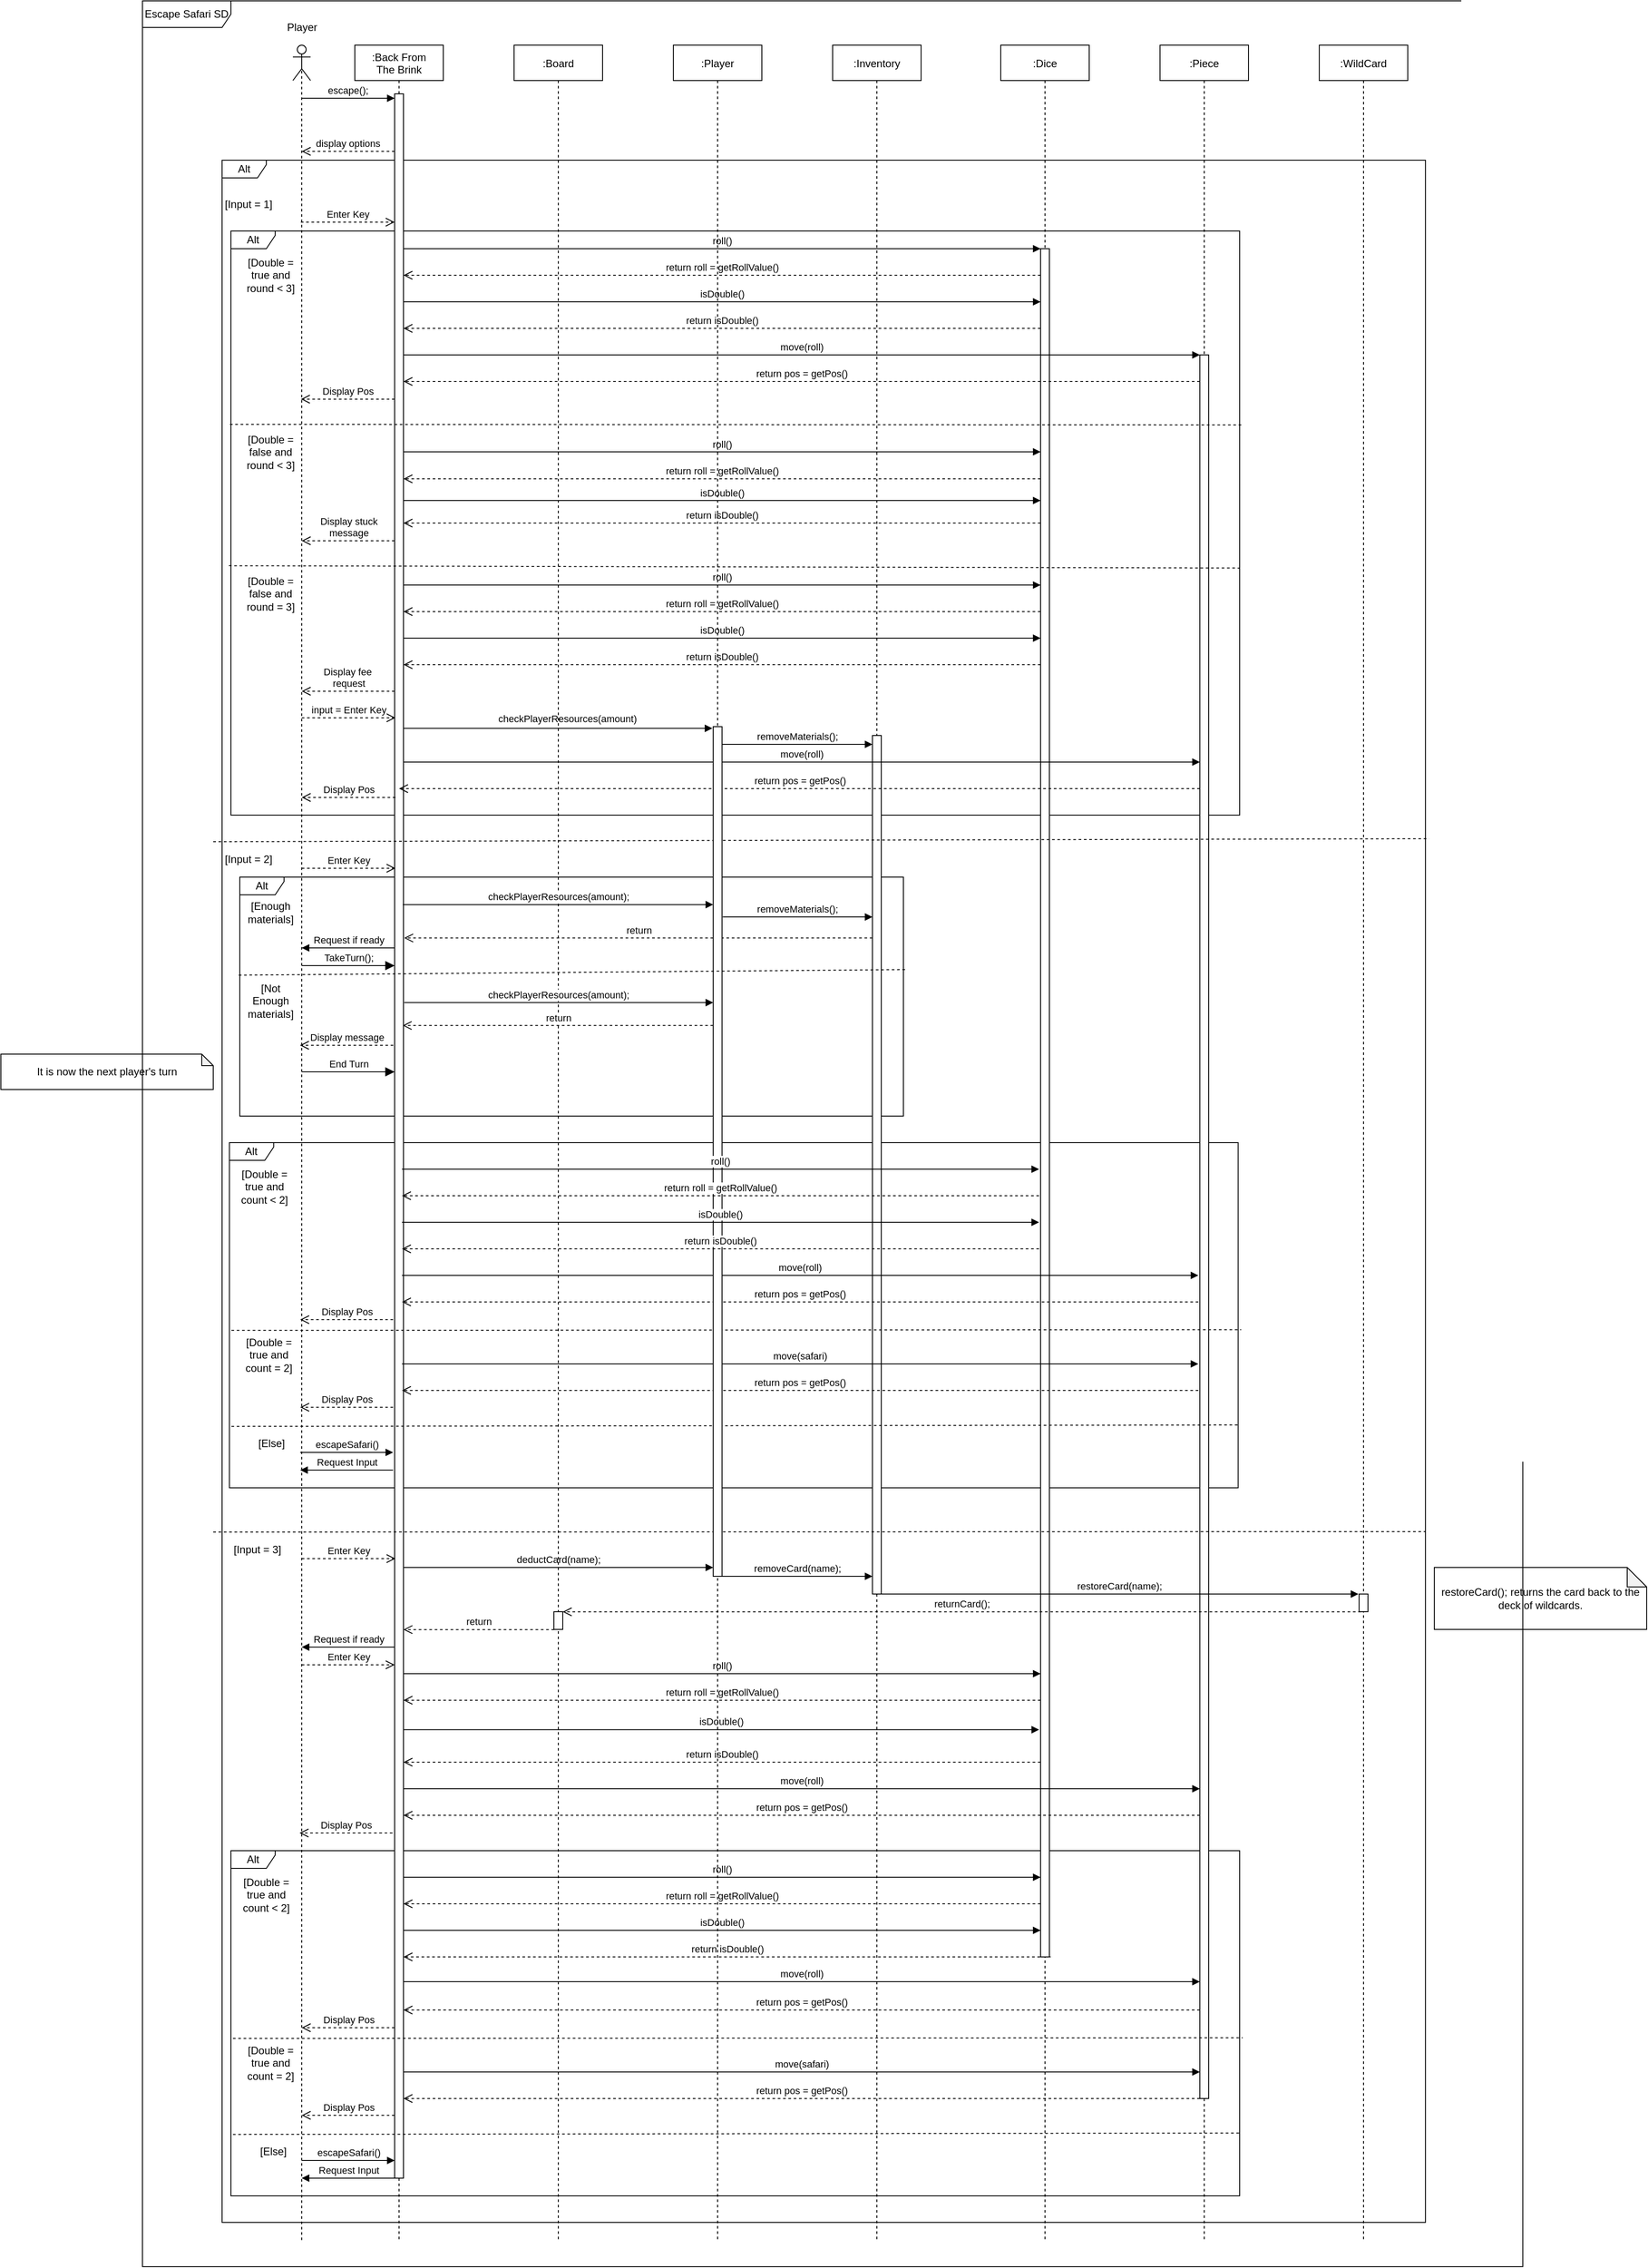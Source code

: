 <mxfile version="13.10.6" type="device"><diagram id="kgpKYQtTHZ0yAKxKKP6v" name="Page-1"><mxGraphModel dx="2272" dy="794" grid="1" gridSize="10" guides="1" tooltips="1" connect="1" arrows="1" fold="1" page="1" pageScale="1" pageWidth="850" pageHeight="1100" math="0" shadow="0"><root><mxCell id="0"/><mxCell id="1" parent="0"/><mxCell id="dVzy4vnvzQ0xXCWjmX6e-60" value="Alt" style="shape=umlFrame;whiteSpace=wrap;html=1;width=50;height=20;fixDash=0;" parent="1" vertex="1"><mxGeometry x="-30" y="210" width="1360" height="2330" as="geometry"/></mxCell><mxCell id="A1hyr5mYrzdaxODFv8rg-1" value="Alt" style="shape=umlFrame;whiteSpace=wrap;html=1;width=50;height=20;fixDash=0;" parent="1" vertex="1"><mxGeometry x="-10" y="1020" width="750" height="270" as="geometry"/></mxCell><mxCell id="dVzy4vnvzQ0xXCWjmX6e-220" value="Alt" style="shape=umlFrame;whiteSpace=wrap;html=1;width=50;height=20;fixDash=0;" parent="1" vertex="1"><mxGeometry x="-20" y="2120" width="1140" height="390" as="geometry"/></mxCell><mxCell id="dVzy4vnvzQ0xXCWjmX6e-172" value="Alt" style="shape=umlFrame;whiteSpace=wrap;html=1;width=50;height=20;fixDash=0;" parent="1" vertex="1"><mxGeometry x="-21.71" y="1320" width="1140" height="390" as="geometry"/></mxCell><mxCell id="dVzy4vnvzQ0xXCWjmX6e-95" value="Alt" style="shape=umlFrame;whiteSpace=wrap;html=1;width=50;height=20;fixDash=0;" parent="1" vertex="1"><mxGeometry x="-20" y="290" width="1140" height="660" as="geometry"/></mxCell><mxCell id="3nuBFxr9cyL0pnOWT2aG-1" value=":Back From&#10;The Brink" style="shape=umlLifeline;perimeter=lifelinePerimeter;container=1;collapsible=0;recursiveResize=0;rounded=0;shadow=0;strokeWidth=1;" parent="1" vertex="1"><mxGeometry x="120" y="80" width="100" height="2480" as="geometry"/></mxCell><mxCell id="3nuBFxr9cyL0pnOWT2aG-2" value="" style="points=[];perimeter=orthogonalPerimeter;rounded=0;shadow=0;strokeWidth=1;" parent="3nuBFxr9cyL0pnOWT2aG-1" vertex="1"><mxGeometry x="45" y="55" width="10" height="2355" as="geometry"/></mxCell><mxCell id="dVzy4vnvzQ0xXCWjmX6e-1" value=":Inventory" style="shape=umlLifeline;perimeter=lifelinePerimeter;container=1;collapsible=0;recursiveResize=0;rounded=0;shadow=0;strokeWidth=1;" parent="1" vertex="1"><mxGeometry x="660" y="80" width="100" height="2480" as="geometry"/></mxCell><mxCell id="dVzy4vnvzQ0xXCWjmX6e-2" value="" style="points=[];perimeter=orthogonalPerimeter;rounded=0;shadow=0;strokeWidth=1;" parent="dVzy4vnvzQ0xXCWjmX6e-1" vertex="1"><mxGeometry x="45" y="780" width="10" height="970" as="geometry"/></mxCell><mxCell id="dVzy4vnvzQ0xXCWjmX6e-3" value=":Dice" style="shape=umlLifeline;perimeter=lifelinePerimeter;container=1;collapsible=0;recursiveResize=0;rounded=0;shadow=0;strokeWidth=1;" parent="1" vertex="1"><mxGeometry x="850" y="80" width="100" height="2480" as="geometry"/></mxCell><mxCell id="dVzy4vnvzQ0xXCWjmX6e-4" value="" style="points=[];perimeter=orthogonalPerimeter;rounded=0;shadow=0;strokeWidth=1;" parent="dVzy4vnvzQ0xXCWjmX6e-3" vertex="1"><mxGeometry x="45" y="230" width="10" height="1930" as="geometry"/></mxCell><mxCell id="dVzy4vnvzQ0xXCWjmX6e-5" value="" style="shape=umlActor;verticalLabelPosition=bottom;verticalAlign=top;html=1;outlineConnect=0;" parent="1" vertex="1"><mxGeometry x="50" y="80" width="20" height="40" as="geometry"/></mxCell><mxCell id="dVzy4vnvzQ0xXCWjmX6e-9" value="escape();" style="verticalAlign=bottom;endArrow=block;shadow=0;strokeWidth=1;" parent="1" target="3nuBFxr9cyL0pnOWT2aG-2" edge="1"><mxGeometry relative="1" as="geometry"><mxPoint x="60" y="140" as="sourcePoint"/><mxPoint x="230" y="140.0" as="targetPoint"/></mxGeometry></mxCell><mxCell id="dVzy4vnvzQ0xXCWjmX6e-11" value="display options" style="verticalAlign=bottom;endArrow=open;dashed=1;endSize=8;shadow=0;strokeWidth=1;" parent="1" source="3nuBFxr9cyL0pnOWT2aG-2" edge="1"><mxGeometry relative="1" as="geometry"><mxPoint x="60" y="200.0" as="targetPoint"/><mxPoint x="227.45" y="200.0" as="sourcePoint"/></mxGeometry></mxCell><mxCell id="dVzy4vnvzQ0xXCWjmX6e-62" value="[Input = 1]" style="text;html=1;strokeColor=none;fillColor=none;align=center;verticalAlign=middle;whiteSpace=wrap;rounded=0;" parent="1" vertex="1"><mxGeometry x="-30" y="250" width="60" height="20" as="geometry"/></mxCell><mxCell id="dVzy4vnvzQ0xXCWjmX6e-64" value="Enter Key" style="html=1;verticalAlign=bottom;endArrow=open;dashed=1;endSize=8;" parent="1" target="3nuBFxr9cyL0pnOWT2aG-2" edge="1"><mxGeometry relative="1" as="geometry"><mxPoint x="59" y="280" as="sourcePoint"/><mxPoint x="170" y="290" as="targetPoint"/><Array as="points"/></mxGeometry></mxCell><mxCell id="dVzy4vnvzQ0xXCWjmX6e-65" value="return roll = getRollValue()" style="html=1;verticalAlign=bottom;endArrow=open;dashed=1;endSize=8;" parent="1" source="dVzy4vnvzQ0xXCWjmX6e-4" target="3nuBFxr9cyL0pnOWT2aG-2" edge="1"><mxGeometry relative="1" as="geometry"><mxPoint x="169.324" y="340" as="targetPoint"/><mxPoint x="590" y="340.08" as="sourcePoint"/><Array as="points"><mxPoint x="261.16" y="340"/></Array></mxGeometry></mxCell><mxCell id="dVzy4vnvzQ0xXCWjmX6e-66" value="isDouble()" style="html=1;verticalAlign=bottom;endArrow=block;" parent="1" source="3nuBFxr9cyL0pnOWT2aG-2" target="dVzy4vnvzQ0xXCWjmX6e-4" edge="1"><mxGeometry width="80" relative="1" as="geometry"><mxPoint x="169.071" y="370" as="sourcePoint"/><mxPoint x="584.86" y="370.48" as="targetPoint"/><Array as="points"><mxPoint x="440.5" y="370"/></Array></mxGeometry></mxCell><mxCell id="dVzy4vnvzQ0xXCWjmX6e-67" value="return isDouble()" style="html=1;verticalAlign=bottom;endArrow=open;dashed=1;endSize=8;" parent="1" source="dVzy4vnvzQ0xXCWjmX6e-4" target="3nuBFxr9cyL0pnOWT2aG-2" edge="1"><mxGeometry relative="1" as="geometry"><mxPoint x="169.071" y="400" as="targetPoint"/><mxPoint x="583.48" y="400.24" as="sourcePoint"/><Array as="points"><mxPoint x="520" y="400"/><mxPoint x="440" y="400"/></Array></mxGeometry></mxCell><mxCell id="dVzy4vnvzQ0xXCWjmX6e-68" value="move(roll)" style="html=1;verticalAlign=bottom;endArrow=block;" parent="1" source="3nuBFxr9cyL0pnOWT2aG-2" target="dVzy4vnvzQ0xXCWjmX6e-94" edge="1"><mxGeometry width="80" relative="1" as="geometry"><mxPoint x="170.004" y="430" as="sourcePoint"/><mxPoint x="729.5" y="430" as="targetPoint"/><Array as="points"><mxPoint x="440.68" y="430"/></Array></mxGeometry></mxCell><mxCell id="dVzy4vnvzQ0xXCWjmX6e-69" value="return pos = getPos()" style="html=1;verticalAlign=bottom;endArrow=open;dashed=1;endSize=8;" parent="1" source="dVzy4vnvzQ0xXCWjmX6e-94" target="3nuBFxr9cyL0pnOWT2aG-2" edge="1"><mxGeometry relative="1" as="geometry"><mxPoint x="170" y="460" as="targetPoint"/><mxPoint x="729.5" y="460" as="sourcePoint"/><Array as="points"><mxPoint x="560" y="460"/></Array></mxGeometry></mxCell><mxCell id="dVzy4vnvzQ0xXCWjmX6e-70" value="Display Pos" style="html=1;verticalAlign=bottom;endArrow=open;dashed=1;endSize=8;" parent="1" source="3nuBFxr9cyL0pnOWT2aG-2" edge="1"><mxGeometry relative="1" as="geometry"><mxPoint x="59.071" y="480" as="targetPoint"/><mxPoint x="169.5" y="480" as="sourcePoint"/><Array as="points"><mxPoint x="150" y="480"/><mxPoint x="130" y="480"/></Array></mxGeometry></mxCell><mxCell id="dVzy4vnvzQ0xXCWjmX6e-91" value="roll()" style="html=1;verticalAlign=bottom;endArrow=block;" parent="1" source="3nuBFxr9cyL0pnOWT2aG-2" target="dVzy4vnvzQ0xXCWjmX6e-4" edge="1"><mxGeometry width="80" relative="1" as="geometry"><mxPoint x="180" y="310" as="sourcePoint"/><mxPoint x="585" y="310.0" as="targetPoint"/><Array as="points"><mxPoint x="440" y="310"/></Array></mxGeometry></mxCell><mxCell id="dVzy4vnvzQ0xXCWjmX6e-93" value=":Piece" style="shape=umlLifeline;perimeter=lifelinePerimeter;container=1;collapsible=0;recursiveResize=0;rounded=0;shadow=0;strokeWidth=1;" parent="1" vertex="1"><mxGeometry x="1030" y="80" width="100" height="2480" as="geometry"/></mxCell><mxCell id="dVzy4vnvzQ0xXCWjmX6e-94" value="" style="points=[];perimeter=orthogonalPerimeter;rounded=0;shadow=0;strokeWidth=1;" parent="dVzy4vnvzQ0xXCWjmX6e-93" vertex="1"><mxGeometry x="45" y="350" width="10" height="1970" as="geometry"/></mxCell><mxCell id="dVzy4vnvzQ0xXCWjmX6e-96" value="" style="html=1;verticalAlign=bottom;endArrow=none;dashed=1;endSize=8;entryX=1.004;entryY=0.332;entryDx=0;entryDy=0;entryPerimeter=0;endFill=0;exitX=-0.001;exitY=0.331;exitDx=0;exitDy=0;exitPerimeter=0;" parent="1" source="dVzy4vnvzQ0xXCWjmX6e-95" target="dVzy4vnvzQ0xXCWjmX6e-95" edge="1"><mxGeometry relative="1" as="geometry"><mxPoint x="-10" y="510" as="sourcePoint"/><mxPoint x="96" y="510" as="targetPoint"/><Array as="points"/></mxGeometry></mxCell><mxCell id="dVzy4vnvzQ0xXCWjmX6e-97" value="[Double = &lt;br&gt;true and &lt;br&gt;round &amp;lt; 3]" style="text;html=1;strokeColor=none;fillColor=none;align=center;verticalAlign=middle;whiteSpace=wrap;rounded=0;" parent="1" vertex="1"><mxGeometry x="-10" y="330" width="70" height="20" as="geometry"/></mxCell><mxCell id="dVzy4vnvzQ0xXCWjmX6e-98" value="[Double = &lt;br&gt;false and &lt;br&gt;round &amp;lt; 3]" style="text;html=1;strokeColor=none;fillColor=none;align=center;verticalAlign=middle;whiteSpace=wrap;rounded=0;" parent="1" vertex="1"><mxGeometry x="-10" y="530" width="70" height="20" as="geometry"/></mxCell><mxCell id="dVzy4vnvzQ0xXCWjmX6e-99" value="roll()" style="html=1;verticalAlign=bottom;endArrow=block;" parent="1" source="3nuBFxr9cyL0pnOWT2aG-2" target="dVzy4vnvzQ0xXCWjmX6e-4" edge="1"><mxGeometry width="80" relative="1" as="geometry"><mxPoint x="180" y="539.5" as="sourcePoint"/><mxPoint x="700" y="539.5" as="targetPoint"/><Array as="points"><mxPoint x="445" y="539.5"/></Array></mxGeometry></mxCell><mxCell id="dVzy4vnvzQ0xXCWjmX6e-100" value="return roll = getRollValue()" style="html=1;verticalAlign=bottom;endArrow=open;dashed=1;endSize=8;" parent="1" source="dVzy4vnvzQ0xXCWjmX6e-4" target="3nuBFxr9cyL0pnOWT2aG-2" edge="1"><mxGeometry relative="1" as="geometry"><mxPoint x="165" y="570" as="targetPoint"/><mxPoint x="685" y="570" as="sourcePoint"/><Array as="points"><mxPoint x="251.16" y="570"/></Array></mxGeometry></mxCell><mxCell id="dVzy4vnvzQ0xXCWjmX6e-101" value="isDouble()" style="html=1;verticalAlign=bottom;endArrow=block;" parent="1" source="3nuBFxr9cyL0pnOWT2aG-2" target="dVzy4vnvzQ0xXCWjmX6e-4" edge="1"><mxGeometry width="80" relative="1" as="geometry"><mxPoint x="180" y="594.5" as="sourcePoint"/><mxPoint x="700" y="594.5" as="targetPoint"/><Array as="points"><mxPoint x="445.5" y="594.5"/></Array></mxGeometry></mxCell><mxCell id="dVzy4vnvzQ0xXCWjmX6e-102" value="return isDouble()" style="html=1;verticalAlign=bottom;endArrow=open;dashed=1;endSize=8;" parent="1" source="dVzy4vnvzQ0xXCWjmX6e-4" target="3nuBFxr9cyL0pnOWT2aG-2" edge="1"><mxGeometry relative="1" as="geometry"><mxPoint x="180" y="620" as="targetPoint"/><mxPoint x="700" y="620" as="sourcePoint"/><Array as="points"><mxPoint x="525" y="620"/><mxPoint x="445" y="620"/></Array></mxGeometry></mxCell><mxCell id="dVzy4vnvzQ0xXCWjmX6e-103" value="Display stuck &lt;br&gt;message" style="html=1;verticalAlign=bottom;endArrow=open;dashed=1;endSize=8;" parent="1" source="3nuBFxr9cyL0pnOWT2aG-2" edge="1"><mxGeometry relative="1" as="geometry"><mxPoint x="60.001" y="640" as="targetPoint"/><mxPoint x="165.93" y="640" as="sourcePoint"/><Array as="points"><mxPoint x="150.93" y="640"/><mxPoint x="130.93" y="640"/></Array></mxGeometry></mxCell><mxCell id="dVzy4vnvzQ0xXCWjmX6e-104" value="" style="html=1;verticalAlign=bottom;endArrow=none;dashed=1;endSize=8;endFill=0;exitX=-0.002;exitY=0.573;exitDx=0;exitDy=0;exitPerimeter=0;entryX=1;entryY=0.577;entryDx=0;entryDy=0;entryPerimeter=0;" parent="1" source="dVzy4vnvzQ0xXCWjmX6e-95" target="dVzy4vnvzQ0xXCWjmX6e-95" edge="1"><mxGeometry relative="1" as="geometry"><mxPoint x="-10" y="670.05" as="sourcePoint"/><mxPoint x="760" y="670" as="targetPoint"/><Array as="points"/></mxGeometry></mxCell><mxCell id="dVzy4vnvzQ0xXCWjmX6e-105" value="[Double = &lt;br&gt;false and &lt;br&gt;round = 3]" style="text;html=1;strokeColor=none;fillColor=none;align=center;verticalAlign=middle;whiteSpace=wrap;rounded=0;" parent="1" vertex="1"><mxGeometry x="-10" y="690" width="70" height="20" as="geometry"/></mxCell><mxCell id="dVzy4vnvzQ0xXCWjmX6e-106" value="roll()" style="html=1;verticalAlign=bottom;endArrow=block;" parent="1" source="3nuBFxr9cyL0pnOWT2aG-2" target="dVzy4vnvzQ0xXCWjmX6e-4" edge="1"><mxGeometry width="80" relative="1" as="geometry"><mxPoint x="180" y="690" as="sourcePoint"/><mxPoint x="700" y="690" as="targetPoint"/><Array as="points"><mxPoint x="450" y="690"/></Array></mxGeometry></mxCell><mxCell id="dVzy4vnvzQ0xXCWjmX6e-107" value="return roll = getRollValue()" style="html=1;verticalAlign=bottom;endArrow=open;dashed=1;endSize=8;" parent="1" source="dVzy4vnvzQ0xXCWjmX6e-4" target="3nuBFxr9cyL0pnOWT2aG-2" edge="1"><mxGeometry relative="1" as="geometry"><mxPoint x="165" y="720" as="targetPoint"/><mxPoint x="685" y="720" as="sourcePoint"/><Array as="points"><mxPoint x="241.16" y="720"/></Array></mxGeometry></mxCell><mxCell id="dVzy4vnvzQ0xXCWjmX6e-108" value="isDouble()" style="html=1;verticalAlign=bottom;endArrow=block;" parent="1" source="3nuBFxr9cyL0pnOWT2aG-2" target="dVzy4vnvzQ0xXCWjmX6e-4" edge="1"><mxGeometry width="80" relative="1" as="geometry"><mxPoint x="180" y="750" as="sourcePoint"/><mxPoint x="700" y="750" as="targetPoint"/><Array as="points"><mxPoint x="450.5" y="750"/></Array></mxGeometry></mxCell><mxCell id="dVzy4vnvzQ0xXCWjmX6e-109" value="return isDouble()" style="html=1;verticalAlign=bottom;endArrow=open;dashed=1;endSize=8;" parent="1" source="dVzy4vnvzQ0xXCWjmX6e-4" target="3nuBFxr9cyL0pnOWT2aG-2" edge="1"><mxGeometry relative="1" as="geometry"><mxPoint x="165" y="780" as="targetPoint"/><mxPoint x="685" y="780" as="sourcePoint"/><Array as="points"><mxPoint x="515" y="780"/><mxPoint x="435" y="780"/></Array></mxGeometry></mxCell><mxCell id="dVzy4vnvzQ0xXCWjmX6e-110" value="Display fee&amp;nbsp;&lt;br&gt;request" style="html=1;verticalAlign=bottom;endArrow=open;dashed=1;endSize=8;" parent="1" edge="1"><mxGeometry relative="1" as="geometry"><mxPoint x="60.001" y="810" as="targetPoint"/><mxPoint x="165" y="810" as="sourcePoint"/><Array as="points"><mxPoint x="150.93" y="810"/><mxPoint x="130.93" y="810"/></Array></mxGeometry></mxCell><mxCell id="dVzy4vnvzQ0xXCWjmX6e-111" value="input = Enter Key" style="html=1;verticalAlign=bottom;endArrow=open;dashed=1;endSize=8;" parent="1" edge="1"><mxGeometry relative="1" as="geometry"><mxPoint x="60" y="840" as="sourcePoint"/><mxPoint x="166" y="840" as="targetPoint"/><Array as="points"/></mxGeometry></mxCell><mxCell id="dVzy4vnvzQ0xXCWjmX6e-120" value="checkPlayerResources(amount)" style="html=1;verticalAlign=bottom;endArrow=block;entryX=-0.094;entryY=0.002;entryDx=0;entryDy=0;entryPerimeter=0;" parent="1" source="3nuBFxr9cyL0pnOWT2aG-2" target="pmX1_d_WCEZLPz-V1ehY-4" edge="1"><mxGeometry x="0.06" y="2" width="80" relative="1" as="geometry"><mxPoint x="360" y="900.005" as="sourcePoint"/><mxPoint x="524" y="890" as="targetPoint"/><Array as="points"/><mxPoint as="offset"/></mxGeometry></mxCell><mxCell id="dVzy4vnvzQ0xXCWjmX6e-126" value="move(roll)" style="html=1;verticalAlign=bottom;endArrow=block;" parent="1" source="3nuBFxr9cyL0pnOWT2aG-2" target="dVzy4vnvzQ0xXCWjmX6e-94" edge="1"><mxGeometry width="80" relative="1" as="geometry"><mxPoint x="170" y="890" as="sourcePoint"/><mxPoint x="870" y="880" as="targetPoint"/><Array as="points"><mxPoint x="446" y="890"/></Array></mxGeometry></mxCell><mxCell id="dVzy4vnvzQ0xXCWjmX6e-127" value="return pos = getPos()" style="html=1;verticalAlign=bottom;endArrow=open;dashed=1;endSize=8;" parent="1" source="dVzy4vnvzQ0xXCWjmX6e-94" edge="1"><mxGeometry relative="1" as="geometry"><mxPoint x="170" y="920" as="targetPoint"/><mxPoint x="860" y="920" as="sourcePoint"/><Array as="points"><mxPoint x="555" y="920"/></Array></mxGeometry></mxCell><mxCell id="dVzy4vnvzQ0xXCWjmX6e-128" value="Display Pos" style="html=1;verticalAlign=bottom;endArrow=open;dashed=1;endSize=8;" parent="1" edge="1"><mxGeometry relative="1" as="geometry"><mxPoint x="60.001" y="930" as="targetPoint"/><mxPoint x="165.93" y="930" as="sourcePoint"/><Array as="points"><mxPoint x="150.93" y="930"/><mxPoint x="130.93" y="930"/></Array></mxGeometry></mxCell><mxCell id="dVzy4vnvzQ0xXCWjmX6e-129" value="[Input = 2]" style="text;html=1;strokeColor=none;fillColor=none;align=center;verticalAlign=middle;whiteSpace=wrap;rounded=0;" parent="1" vertex="1"><mxGeometry x="-30" y="990" width="60" height="20" as="geometry"/></mxCell><mxCell id="dVzy4vnvzQ0xXCWjmX6e-130" value="Enter Key" style="html=1;verticalAlign=bottom;endArrow=open;dashed=1;endSize=8;" parent="1" edge="1"><mxGeometry relative="1" as="geometry"><mxPoint x="60" y="1010" as="sourcePoint"/><mxPoint x="166" y="1010" as="targetPoint"/><Array as="points"/></mxGeometry></mxCell><mxCell id="dVzy4vnvzQ0xXCWjmX6e-132" value="" style="html=1;verticalAlign=bottom;endArrow=none;dashed=1;endSize=8;endFill=0;exitX=-0.002;exitY=0.573;exitDx=0;exitDy=0;exitPerimeter=0;entryX=1.003;entryY=0.329;entryDx=0;entryDy=0;entryPerimeter=0;" parent="1" target="dVzy4vnvzQ0xXCWjmX6e-60" edge="1"><mxGeometry relative="1" as="geometry"><mxPoint x="-40.0" y="980.0" as="sourcePoint"/><mxPoint x="959" y="982" as="targetPoint"/><Array as="points"/></mxGeometry></mxCell><mxCell id="dVzy4vnvzQ0xXCWjmX6e-174" value="Request if ready" style="html=1;verticalAlign=bottom;endArrow=block;" parent="1" source="3nuBFxr9cyL0pnOWT2aG-2" edge="1"><mxGeometry width="80" relative="1" as="geometry"><mxPoint x="170.18" y="1090" as="sourcePoint"/><mxPoint x="60" y="1100" as="targetPoint"/><Array as="points"/></mxGeometry></mxCell><mxCell id="dVzy4vnvzQ0xXCWjmX6e-175" value="TakeTurn();" style="html=1;verticalAlign=bottom;endArrow=block;endSize=8;endFill=1;" parent="1" target="3nuBFxr9cyL0pnOWT2aG-2" edge="1"><mxGeometry relative="1" as="geometry"><mxPoint x="60" y="1120" as="sourcePoint"/><mxPoint x="170.93" y="1130" as="targetPoint"/><Array as="points"/></mxGeometry></mxCell><mxCell id="dVzy4vnvzQ0xXCWjmX6e-182" value="[Double = true and count &amp;lt; 2]" style="text;html=1;strokeColor=none;fillColor=none;align=center;verticalAlign=middle;whiteSpace=wrap;rounded=0;" parent="1" vertex="1"><mxGeometry x="-11.71" y="1360" width="60" height="20" as="geometry"/></mxCell><mxCell id="dVzy4vnvzQ0xXCWjmX6e-183" value="" style="endArrow=none;dashed=1;html=1;entryX=1.003;entryY=0.542;entryDx=0;entryDy=0;entryPerimeter=0;exitX=0.002;exitY=0.544;exitDx=0;exitDy=0;exitPerimeter=0;" parent="1" source="dVzy4vnvzQ0xXCWjmX6e-172" target="dVzy4vnvzQ0xXCWjmX6e-172" edge="1"><mxGeometry width="50" height="50" relative="1" as="geometry"><mxPoint x="6.86" y="1515" as="sourcePoint"/><mxPoint x="365.86" y="1419.41" as="targetPoint"/></mxGeometry></mxCell><mxCell id="dVzy4vnvzQ0xXCWjmX6e-188" value="move(roll)" style="html=1;verticalAlign=bottom;endArrow=block;" parent="1" edge="1"><mxGeometry width="80" relative="1" as="geometry"><mxPoint x="173.29" y="1470" as="sourcePoint"/><mxPoint x="1073.29" y="1470" as="targetPoint"/><Array as="points"><mxPoint x="466.86" y="1470"/></Array></mxGeometry></mxCell><mxCell id="dVzy4vnvzQ0xXCWjmX6e-189" value="return pos = getPos()" style="html=1;verticalAlign=bottom;endArrow=open;dashed=1;endSize=8;" parent="1" edge="1"><mxGeometry relative="1" as="geometry"><mxPoint x="173.29" y="1500" as="targetPoint"/><mxPoint x="1073.29" y="1500" as="sourcePoint"/><Array as="points"><mxPoint x="495.86" y="1500"/></Array></mxGeometry></mxCell><mxCell id="dVzy4vnvzQ0xXCWjmX6e-190" value="Display Pos" style="html=1;verticalAlign=bottom;endArrow=open;dashed=1;endSize=8;" parent="1" edge="1"><mxGeometry relative="1" as="geometry"><mxPoint x="58.291" y="1520" as="targetPoint"/><mxPoint x="163.29" y="1520" as="sourcePoint"/><Array as="points"><mxPoint x="149.9" y="1520"/><mxPoint x="129.9" y="1520"/></Array></mxGeometry></mxCell><mxCell id="dVzy4vnvzQ0xXCWjmX6e-191" value="[Double = true and count = 2]" style="text;html=1;strokeColor=none;fillColor=none;align=center;verticalAlign=middle;whiteSpace=wrap;rounded=0;" parent="1" vertex="1"><mxGeometry x="-6.71" y="1550" width="60" height="20" as="geometry"/></mxCell><mxCell id="dVzy4vnvzQ0xXCWjmX6e-192" value="move(safari)" style="html=1;verticalAlign=bottom;endArrow=block;" parent="1" edge="1"><mxGeometry width="80" relative="1" as="geometry"><mxPoint x="173.29" y="1570" as="sourcePoint"/><mxPoint x="1073.29" y="1570" as="targetPoint"/><Array as="points"><mxPoint x="460.5" y="1570"/></Array></mxGeometry></mxCell><mxCell id="dVzy4vnvzQ0xXCWjmX6e-193" value="return pos = getPos()" style="html=1;verticalAlign=bottom;endArrow=open;dashed=1;endSize=8;" parent="1" edge="1"><mxGeometry relative="1" as="geometry"><mxPoint x="173.29" y="1600" as="targetPoint"/><mxPoint x="1073.29" y="1600" as="sourcePoint"/><Array as="points"><mxPoint x="505.86" y="1600"/></Array></mxGeometry></mxCell><mxCell id="dVzy4vnvzQ0xXCWjmX6e-194" value="Display Pos" style="html=1;verticalAlign=bottom;endArrow=open;dashed=1;endSize=8;" parent="1" edge="1"><mxGeometry relative="1" as="geometry"><mxPoint x="58.291" y="1619" as="targetPoint"/><mxPoint x="163.29" y="1619" as="sourcePoint"/><Array as="points"><mxPoint x="150.4" y="1619"/><mxPoint x="130.4" y="1619"/></Array></mxGeometry></mxCell><mxCell id="dVzy4vnvzQ0xXCWjmX6e-195" value="" style="endArrow=none;dashed=1;html=1;exitX=0.002;exitY=0.822;exitDx=0;exitDy=0;exitPerimeter=0;entryX=1;entryY=0.818;entryDx=0;entryDy=0;entryPerimeter=0;" parent="1" source="dVzy4vnvzQ0xXCWjmX6e-172" target="dVzy4vnvzQ0xXCWjmX6e-172" edge="1"><mxGeometry width="50" height="50" relative="1" as="geometry"><mxPoint x="16.67" y="1550.44" as="sourcePoint"/><mxPoint x="758.29" y="1639" as="targetPoint"/><Array as="points"><mxPoint x="410.86" y="1640"/></Array></mxGeometry></mxCell><mxCell id="dVzy4vnvzQ0xXCWjmX6e-196" value="[Else]" style="text;html=1;strokeColor=none;fillColor=none;align=center;verticalAlign=middle;whiteSpace=wrap;rounded=0;" parent="1" vertex="1"><mxGeometry x="-4.14" y="1650" width="60" height="20" as="geometry"/></mxCell><mxCell id="dVzy4vnvzQ0xXCWjmX6e-197" value="Request Input" style="html=1;verticalAlign=bottom;endArrow=block;" parent="1" edge="1"><mxGeometry width="80" relative="1" as="geometry"><mxPoint x="163.29" y="1690" as="sourcePoint"/><mxPoint x="58.291" y="1690" as="targetPoint"/><Array as="points"><mxPoint x="139.9" y="1690"/></Array></mxGeometry></mxCell><mxCell id="dVzy4vnvzQ0xXCWjmX6e-199" value="escapeSafari()" style="html=1;verticalAlign=bottom;endArrow=block;" parent="1" edge="1"><mxGeometry width="80" relative="1" as="geometry"><mxPoint x="58.29" y="1670" as="sourcePoint"/><mxPoint x="163.29" y="1670" as="targetPoint"/><Array as="points"><mxPoint x="138.79" y="1670"/></Array></mxGeometry></mxCell><mxCell id="dVzy4vnvzQ0xXCWjmX6e-201" value="return" style="html=1;verticalAlign=bottom;endArrow=open;dashed=1;endSize=8;entryX=1.083;entryY=0.405;entryDx=0;entryDy=0;entryPerimeter=0;" parent="1" source="dVzy4vnvzQ0xXCWjmX6e-2" target="3nuBFxr9cyL0pnOWT2aG-2" edge="1"><mxGeometry relative="1" as="geometry"><mxPoint x="170.001" y="1050" as="targetPoint"/><mxPoint x="275.93" y="1050" as="sourcePoint"/><Array as="points"/></mxGeometry></mxCell><mxCell id="dVzy4vnvzQ0xXCWjmX6e-202" value="[Input = 3]" style="text;html=1;strokeColor=none;fillColor=none;align=center;verticalAlign=middle;whiteSpace=wrap;rounded=0;" parent="1" vertex="1"><mxGeometry x="-20" y="1770" width="60" height="20" as="geometry"/></mxCell><mxCell id="dVzy4vnvzQ0xXCWjmX6e-203" value="" style="html=1;verticalAlign=bottom;endArrow=none;dashed=1;endSize=8;endFill=0;exitX=-0.002;exitY=0.573;exitDx=0;exitDy=0;exitPerimeter=0;entryX=1;entryY=0.665;entryDx=0;entryDy=0;entryPerimeter=0;" parent="1" target="dVzy4vnvzQ0xXCWjmX6e-60" edge="1"><mxGeometry relative="1" as="geometry"><mxPoint x="-40" y="1760.0" as="sourcePoint"/><mxPoint x="959" y="1762" as="targetPoint"/><Array as="points"/></mxGeometry></mxCell><mxCell id="dVzy4vnvzQ0xXCWjmX6e-204" value=":WildCard" style="shape=umlLifeline;perimeter=lifelinePerimeter;container=1;collapsible=0;recursiveResize=0;rounded=0;shadow=0;strokeWidth=1;" parent="1" vertex="1"><mxGeometry x="1210" y="80" width="100" height="2480" as="geometry"/></mxCell><mxCell id="dVzy4vnvzQ0xXCWjmX6e-205" value="" style="points=[];perimeter=orthogonalPerimeter;rounded=0;shadow=0;strokeWidth=1;" parent="dVzy4vnvzQ0xXCWjmX6e-204" vertex="1"><mxGeometry x="45" y="1750" width="10" height="20" as="geometry"/></mxCell><mxCell id="dVzy4vnvzQ0xXCWjmX6e-206" value="Enter Key" style="html=1;verticalAlign=bottom;endArrow=open;dashed=1;endSize=8;" parent="1" edge="1"><mxGeometry relative="1" as="geometry"><mxPoint x="60" y="1790" as="sourcePoint"/><mxPoint x="166" y="1790" as="targetPoint"/><Array as="points"/></mxGeometry></mxCell><mxCell id="dVzy4vnvzQ0xXCWjmX6e-207" value="deductCard(name);" style="html=1;verticalAlign=bottom;endArrow=block;" parent="1" target="pmX1_d_WCEZLPz-V1ehY-4" edge="1"><mxGeometry width="80" relative="1" as="geometry"><mxPoint x="175" y="1800" as="sourcePoint"/><mxPoint x="525" y="1800" as="targetPoint"/><Array as="points"/></mxGeometry></mxCell><mxCell id="dVzy4vnvzQ0xXCWjmX6e-208" value="restoreCard(name);" style="html=1;verticalAlign=bottom;endArrow=block;entryX=-0.083;entryY=0.002;entryDx=0;entryDy=0;entryPerimeter=0;" parent="1" source="dVzy4vnvzQ0xXCWjmX6e-2" target="dVzy4vnvzQ0xXCWjmX6e-205" edge="1"><mxGeometry width="80" relative="1" as="geometry"><mxPoint x="525" y="1810" as="sourcePoint"/><mxPoint x="875" y="1810" as="targetPoint"/><Array as="points"/></mxGeometry></mxCell><mxCell id="dVzy4vnvzQ0xXCWjmX6e-211" value="Request if ready" style="html=1;verticalAlign=bottom;endArrow=block;" parent="1" edge="1"><mxGeometry width="80" relative="1" as="geometry"><mxPoint x="165.0" y="1890" as="sourcePoint"/><mxPoint x="60.0" y="1890" as="targetPoint"/><Array as="points"><mxPoint x="141" y="1890"/></Array></mxGeometry></mxCell><mxCell id="dVzy4vnvzQ0xXCWjmX6e-212" value="Enter Key" style="html=1;verticalAlign=bottom;endArrow=open;dashed=1;endSize=8;" parent="1" edge="1"><mxGeometry relative="1" as="geometry"><mxPoint x="60.0" y="1910" as="sourcePoint"/><mxPoint x="165.0" y="1910" as="targetPoint"/><Array as="points"/></mxGeometry></mxCell><mxCell id="dVzy4vnvzQ0xXCWjmX6e-213" value="roll()" style="html=1;verticalAlign=bottom;endArrow=block;" parent="1" source="3nuBFxr9cyL0pnOWT2aG-2" target="dVzy4vnvzQ0xXCWjmX6e-4" edge="1"><mxGeometry width="80" relative="1" as="geometry"><mxPoint x="180.0" y="1920" as="sourcePoint"/><mxPoint x="700.0" y="1920" as="targetPoint"/><Array as="points"><mxPoint x="456" y="1920"/></Array></mxGeometry></mxCell><mxCell id="dVzy4vnvzQ0xXCWjmX6e-214" value="return roll = getRollValue()" style="html=1;verticalAlign=bottom;endArrow=open;dashed=1;endSize=8;" parent="1" source="dVzy4vnvzQ0xXCWjmX6e-4" target="3nuBFxr9cyL0pnOWT2aG-2" edge="1"><mxGeometry relative="1" as="geometry"><mxPoint x="170.0" y="1950" as="targetPoint"/><mxPoint x="690.0" y="1950" as="sourcePoint"/><Array as="points"><mxPoint x="274.41" y="1950"/></Array></mxGeometry></mxCell><mxCell id="dVzy4vnvzQ0xXCWjmX6e-215" value="isDouble()" style="html=1;verticalAlign=bottom;endArrow=block;entryX=-0.167;entryY=0.867;entryDx=0;entryDy=0;entryPerimeter=0;" parent="1" source="3nuBFxr9cyL0pnOWT2aG-2" target="dVzy4vnvzQ0xXCWjmX6e-4" edge="1"><mxGeometry width="80" relative="1" as="geometry"><mxPoint x="180.0" y="2000" as="sourcePoint"/><mxPoint x="700.0" y="2000" as="targetPoint"/><Array as="points"/></mxGeometry></mxCell><mxCell id="dVzy4vnvzQ0xXCWjmX6e-216" value="return isDouble()" style="html=1;verticalAlign=bottom;endArrow=open;dashed=1;endSize=8;" parent="1" source="dVzy4vnvzQ0xXCWjmX6e-4" target="3nuBFxr9cyL0pnOWT2aG-2" edge="1"><mxGeometry relative="1" as="geometry"><mxPoint x="170.0" y="2020" as="targetPoint"/><mxPoint x="690.0" y="2020" as="sourcePoint"/><Array as="points"><mxPoint x="510" y="2020"/><mxPoint x="462.57" y="2020"/><mxPoint x="322.57" y="2020"/></Array></mxGeometry></mxCell><mxCell id="dVzy4vnvzQ0xXCWjmX6e-217" value="move(roll)" style="html=1;verticalAlign=bottom;endArrow=block;" parent="1" source="3nuBFxr9cyL0pnOWT2aG-2" target="dVzy4vnvzQ0xXCWjmX6e-94" edge="1"><mxGeometry width="80" relative="1" as="geometry"><mxPoint x="185.0" y="2050" as="sourcePoint"/><mxPoint x="875.0" y="2050" as="targetPoint"/><Array as="points"><mxPoint x="478.57" y="2050"/></Array></mxGeometry></mxCell><mxCell id="dVzy4vnvzQ0xXCWjmX6e-218" value="return pos = getPos()" style="html=1;verticalAlign=bottom;endArrow=open;dashed=1;endSize=8;" parent="1" source="dVzy4vnvzQ0xXCWjmX6e-94" target="3nuBFxr9cyL0pnOWT2aG-2" edge="1"><mxGeometry relative="1" as="geometry"><mxPoint x="170.0" y="2080" as="targetPoint"/><mxPoint x="860.0" y="2080" as="sourcePoint"/><Array as="points"><mxPoint x="502.57" y="2080"/></Array></mxGeometry></mxCell><mxCell id="dVzy4vnvzQ0xXCWjmX6e-219" value="Display Pos" style="html=1;verticalAlign=bottom;endArrow=open;dashed=1;endSize=8;" parent="1" edge="1"><mxGeometry relative="1" as="geometry"><mxPoint x="57.571" y="2100" as="targetPoint"/><mxPoint x="162.57" y="2100" as="sourcePoint"/><Array as="points"><mxPoint x="148.5" y="2100"/><mxPoint x="128.5" y="2100"/></Array></mxGeometry></mxCell><mxCell id="dVzy4vnvzQ0xXCWjmX6e-221" value="[Double = true and count &amp;lt; 2]" style="text;html=1;strokeColor=none;fillColor=none;align=center;verticalAlign=middle;whiteSpace=wrap;rounded=0;" parent="1" vertex="1"><mxGeometry x="-10" y="2160" width="60" height="20" as="geometry"/></mxCell><mxCell id="dVzy4vnvzQ0xXCWjmX6e-222" value="" style="endArrow=none;dashed=1;html=1;entryX=1.003;entryY=0.542;entryDx=0;entryDy=0;entryPerimeter=0;exitX=0.002;exitY=0.544;exitDx=0;exitDy=0;exitPerimeter=0;" parent="1" source="dVzy4vnvzQ0xXCWjmX6e-220" target="dVzy4vnvzQ0xXCWjmX6e-220" edge="1"><mxGeometry width="50" height="50" relative="1" as="geometry"><mxPoint x="8.57" y="2315" as="sourcePoint"/><mxPoint x="367.57" y="2219.41" as="targetPoint"/></mxGeometry></mxCell><mxCell id="dVzy4vnvzQ0xXCWjmX6e-223" value="roll()" style="html=1;verticalAlign=bottom;endArrow=block;" parent="1" target="dVzy4vnvzQ0xXCWjmX6e-4" edge="1"><mxGeometry width="80" relative="1" as="geometry"><mxPoint x="175" y="2150" as="sourcePoint"/><mxPoint x="695" y="2150" as="targetPoint"/><Array as="points"><mxPoint x="451.61" y="2150"/></Array></mxGeometry></mxCell><mxCell id="dVzy4vnvzQ0xXCWjmX6e-224" value="return roll = getRollValue()" style="html=1;verticalAlign=bottom;endArrow=open;dashed=1;endSize=8;" parent="1" source="dVzy4vnvzQ0xXCWjmX6e-4" edge="1"><mxGeometry relative="1" as="geometry"><mxPoint x="175" y="2180" as="targetPoint"/><mxPoint x="695" y="2180" as="sourcePoint"/><Array as="points"><mxPoint x="279.41" y="2180"/></Array></mxGeometry></mxCell><mxCell id="dVzy4vnvzQ0xXCWjmX6e-225" value="isDouble()" style="html=1;verticalAlign=bottom;endArrow=block;" parent="1" target="dVzy4vnvzQ0xXCWjmX6e-4" edge="1"><mxGeometry width="80" relative="1" as="geometry"><mxPoint x="175" y="2210" as="sourcePoint"/><mxPoint x="695" y="2210" as="targetPoint"/><Array as="points"><mxPoint x="487.57" y="2210"/></Array></mxGeometry></mxCell><mxCell id="dVzy4vnvzQ0xXCWjmX6e-226" value="return isDouble()" style="html=1;verticalAlign=bottom;endArrow=open;dashed=1;endSize=8;exitX=1.141;exitY=1;exitDx=0;exitDy=0;exitPerimeter=0;" parent="1" source="dVzy4vnvzQ0xXCWjmX6e-4" edge="1"><mxGeometry relative="1" as="geometry"><mxPoint x="175" y="2240" as="targetPoint"/><mxPoint x="530" y="2240" as="sourcePoint"/><Array as="points"><mxPoint x="327.57" y="2240"/></Array></mxGeometry></mxCell><mxCell id="dVzy4vnvzQ0xXCWjmX6e-228" value="return pos = getPos()" style="html=1;verticalAlign=bottom;endArrow=open;dashed=1;endSize=8;" parent="1" source="dVzy4vnvzQ0xXCWjmX6e-94" edge="1"><mxGeometry relative="1" as="geometry"><mxPoint x="175" y="2300" as="targetPoint"/><mxPoint x="865" y="2300" as="sourcePoint"/><Array as="points"><mxPoint x="497.57" y="2300"/></Array></mxGeometry></mxCell><mxCell id="dVzy4vnvzQ0xXCWjmX6e-229" value="Display Pos" style="html=1;verticalAlign=bottom;endArrow=open;dashed=1;endSize=8;" parent="1" edge="1"><mxGeometry relative="1" as="geometry"><mxPoint x="60.001" y="2320" as="targetPoint"/><mxPoint x="165" y="2320" as="sourcePoint"/><Array as="points"><mxPoint x="151.61" y="2320"/><mxPoint x="131.61" y="2320"/></Array></mxGeometry></mxCell><mxCell id="dVzy4vnvzQ0xXCWjmX6e-230" value="[Double = true and count = 2]" style="text;html=1;strokeColor=none;fillColor=none;align=center;verticalAlign=middle;whiteSpace=wrap;rounded=0;" parent="1" vertex="1"><mxGeometry x="-5" y="2350" width="60" height="20" as="geometry"/></mxCell><mxCell id="dVzy4vnvzQ0xXCWjmX6e-231" value="move(safari)" style="html=1;verticalAlign=bottom;endArrow=block;" parent="1" target="dVzy4vnvzQ0xXCWjmX6e-94" edge="1"><mxGeometry width="80" relative="1" as="geometry"><mxPoint x="175" y="2370" as="sourcePoint"/><mxPoint x="865" y="2370" as="targetPoint"/><Array as="points"><mxPoint x="462.21" y="2370"/></Array></mxGeometry></mxCell><mxCell id="dVzy4vnvzQ0xXCWjmX6e-232" value="return pos = getPos()" style="html=1;verticalAlign=bottom;endArrow=open;dashed=1;endSize=8;" parent="1" source="dVzy4vnvzQ0xXCWjmX6e-94" edge="1"><mxGeometry relative="1" as="geometry"><mxPoint x="175" y="2400" as="targetPoint"/><mxPoint x="865" y="2400" as="sourcePoint"/><Array as="points"><mxPoint x="507.57" y="2400"/></Array></mxGeometry></mxCell><mxCell id="dVzy4vnvzQ0xXCWjmX6e-233" value="Display Pos" style="html=1;verticalAlign=bottom;endArrow=open;dashed=1;endSize=8;" parent="1" edge="1"><mxGeometry relative="1" as="geometry"><mxPoint x="60.001" y="2419" as="targetPoint"/><mxPoint x="165" y="2419" as="sourcePoint"/><Array as="points"><mxPoint x="152.11" y="2419"/><mxPoint x="132.11" y="2419"/></Array></mxGeometry></mxCell><mxCell id="dVzy4vnvzQ0xXCWjmX6e-234" value="" style="endArrow=none;dashed=1;html=1;exitX=0.002;exitY=0.822;exitDx=0;exitDy=0;exitPerimeter=0;entryX=1.001;entryY=0.818;entryDx=0;entryDy=0;entryPerimeter=0;" parent="1" source="dVzy4vnvzQ0xXCWjmX6e-220" target="dVzy4vnvzQ0xXCWjmX6e-220" edge="1"><mxGeometry width="50" height="50" relative="1" as="geometry"><mxPoint x="18.38" y="2350.44" as="sourcePoint"/><mxPoint x="920" y="2439" as="targetPoint"/><Array as="points"><mxPoint x="412.57" y="2440"/></Array></mxGeometry></mxCell><mxCell id="dVzy4vnvzQ0xXCWjmX6e-235" value="[Else]" style="text;html=1;strokeColor=none;fillColor=none;align=center;verticalAlign=middle;whiteSpace=wrap;rounded=0;" parent="1" vertex="1"><mxGeometry x="-2.43" y="2450" width="60" height="20" as="geometry"/></mxCell><mxCell id="dVzy4vnvzQ0xXCWjmX6e-236" value="Request Input" style="html=1;verticalAlign=bottom;endArrow=block;" parent="1" edge="1"><mxGeometry width="80" relative="1" as="geometry"><mxPoint x="165" y="2490" as="sourcePoint"/><mxPoint x="60.001" y="2490" as="targetPoint"/><Array as="points"><mxPoint x="141.61" y="2490"/></Array></mxGeometry></mxCell><mxCell id="dVzy4vnvzQ0xXCWjmX6e-237" value="escapeSafari()" style="html=1;verticalAlign=bottom;endArrow=block;" parent="1" edge="1"><mxGeometry width="80" relative="1" as="geometry"><mxPoint x="60" y="2470" as="sourcePoint"/><mxPoint x="165" y="2470" as="targetPoint"/><Array as="points"><mxPoint x="140.5" y="2470"/></Array></mxGeometry></mxCell><mxCell id="dVzy4vnvzQ0xXCWjmX6e-8" value="" style="endArrow=none;dashed=1;html=1;entryX=0.5;entryY=0.5;entryDx=0;entryDy=0;entryPerimeter=0;" parent="1" target="dVzy4vnvzQ0xXCWjmX6e-5" edge="1"><mxGeometry width="50" height="50" relative="1" as="geometry"><mxPoint x="60" y="2560" as="sourcePoint"/><mxPoint x="320" y="180" as="targetPoint"/></mxGeometry></mxCell><mxCell id="dVzy4vnvzQ0xXCWjmX6e-239" value="move(roll)" style="html=1;verticalAlign=bottom;endArrow=block;" parent="1" source="3nuBFxr9cyL0pnOWT2aG-2" target="dVzy4vnvzQ0xXCWjmX6e-94" edge="1"><mxGeometry width="80" relative="1" as="geometry"><mxPoint x="180" y="2260" as="sourcePoint"/><mxPoint x="720" y="2260" as="targetPoint"/><Array as="points"><mxPoint x="474" y="2268"/></Array></mxGeometry></mxCell><mxCell id="pmX1_d_WCEZLPz-V1ehY-3" value=":Player" style="shape=umlLifeline;perimeter=lifelinePerimeter;container=1;collapsible=0;recursiveResize=0;rounded=0;shadow=0;strokeWidth=1;" parent="1" vertex="1"><mxGeometry x="480" y="80" width="100" height="2480" as="geometry"/></mxCell><mxCell id="pmX1_d_WCEZLPz-V1ehY-4" value="" style="points=[];perimeter=orthogonalPerimeter;rounded=0;shadow=0;strokeWidth=1;" parent="pmX1_d_WCEZLPz-V1ehY-3" vertex="1"><mxGeometry x="45" y="770" width="10" height="960" as="geometry"/></mxCell><mxCell id="pmX1_d_WCEZLPz-V1ehY-5" value=":Board" style="shape=umlLifeline;perimeter=lifelinePerimeter;container=1;collapsible=0;recursiveResize=0;rounded=0;shadow=0;strokeWidth=1;" parent="1" vertex="1"><mxGeometry x="300" y="80" width="100" height="2480" as="geometry"/></mxCell><mxCell id="pmX1_d_WCEZLPz-V1ehY-6" value="" style="points=[];perimeter=orthogonalPerimeter;rounded=0;shadow=0;strokeWidth=1;" parent="pmX1_d_WCEZLPz-V1ehY-5" vertex="1"><mxGeometry x="45" y="1770" width="10" height="20" as="geometry"/></mxCell><mxCell id="pmX1_d_WCEZLPz-V1ehY-7" value="removeMaterials();" style="html=1;verticalAlign=bottom;endArrow=block;" parent="1" target="dVzy4vnvzQ0xXCWjmX6e-2" edge="1"><mxGeometry width="80" relative="1" as="geometry"><mxPoint x="535.47" y="870.0" as="sourcePoint"/><mxPoint x="700" y="870" as="targetPoint"/><Array as="points"/></mxGeometry></mxCell><mxCell id="pmX1_d_WCEZLPz-V1ehY-8" value="removeMaterials();" style="html=1;verticalAlign=bottom;endArrow=block;exitX=1.083;exitY=0.224;exitDx=0;exitDy=0;exitPerimeter=0;" parent="1" source="pmX1_d_WCEZLPz-V1ehY-4" target="dVzy4vnvzQ0xXCWjmX6e-2" edge="1"><mxGeometry width="80" relative="1" as="geometry"><mxPoint x="530.0" y="1040" as="sourcePoint"/><mxPoint x="699.53" y="1040" as="targetPoint"/><Array as="points"/></mxGeometry></mxCell><mxCell id="dVzy4vnvzQ0xXCWjmX6e-184" value="roll()" style="html=1;verticalAlign=bottom;endArrow=block;" parent="1" edge="1"><mxGeometry width="80" relative="1" as="geometry"><mxPoint x="173.29" y="1350" as="sourcePoint"/><mxPoint x="893.29" y="1350" as="targetPoint"/><Array as="points"><mxPoint x="449.9" y="1350"/></Array></mxGeometry></mxCell><mxCell id="dVzy4vnvzQ0xXCWjmX6e-185" value="return roll = getRollValue()" style="html=1;verticalAlign=bottom;endArrow=open;dashed=1;endSize=8;" parent="1" edge="1"><mxGeometry relative="1" as="geometry"><mxPoint x="173.29" y="1380" as="targetPoint"/><mxPoint x="893.29" y="1380" as="sourcePoint"/><Array as="points"><mxPoint x="277.7" y="1380"/></Array></mxGeometry></mxCell><mxCell id="dVzy4vnvzQ0xXCWjmX6e-186" value="isDouble()" style="html=1;verticalAlign=bottom;endArrow=block;" parent="1" edge="1"><mxGeometry width="80" relative="1" as="geometry"><mxPoint x="173.29" y="1410" as="sourcePoint"/><mxPoint x="893.29" y="1410" as="targetPoint"/><Array as="points"><mxPoint x="485.86" y="1410"/></Array></mxGeometry></mxCell><mxCell id="dVzy4vnvzQ0xXCWjmX6e-187" value="return isDouble()" style="html=1;verticalAlign=bottom;endArrow=open;dashed=1;endSize=8;" parent="1" edge="1"><mxGeometry relative="1" as="geometry"><mxPoint x="173.29" y="1440" as="targetPoint"/><mxPoint x="893.29" y="1440" as="sourcePoint"/><Array as="points"><mxPoint x="565.86" y="1440"/><mxPoint x="465.86" y="1440"/><mxPoint x="325.86" y="1440"/></Array></mxGeometry></mxCell><mxCell id="dVzy4vnvzQ0xXCWjmX6e-209" value="returnCard();" style="html=1;verticalAlign=bottom;endArrow=open;dashed=1;endSize=8;exitX=0.2;exitY=1.006;exitDx=0;exitDy=0;exitPerimeter=0;" parent="1" source="dVzy4vnvzQ0xXCWjmX6e-205" target="pmX1_d_WCEZLPz-V1ehY-6" edge="1"><mxGeometry relative="1" as="geometry"><mxPoint x="355.0" y="1850" as="targetPoint"/><mxPoint x="910" y="1850" as="sourcePoint"/><Array as="points"/></mxGeometry></mxCell><mxCell id="pmX1_d_WCEZLPz-V1ehY-9" value="removeCard(name);" style="html=1;verticalAlign=bottom;endArrow=block;" parent="1" target="dVzy4vnvzQ0xXCWjmX6e-2" edge="1"><mxGeometry width="80" relative="1" as="geometry"><mxPoint x="535.0" y="1810.0" as="sourcePoint"/><mxPoint x="885.0" y="1810.0" as="targetPoint"/><Array as="points"/></mxGeometry></mxCell><mxCell id="pmX1_d_WCEZLPz-V1ehY-12" value="return" style="html=1;verticalAlign=bottom;endArrow=open;dashed=1;endSize=8;exitX=0.024;exitY=1.012;exitDx=0;exitDy=0;exitPerimeter=0;" parent="1" source="pmX1_d_WCEZLPz-V1ehY-6" target="3nuBFxr9cyL0pnOWT2aG-2" edge="1"><mxGeometry relative="1" as="geometry"><mxPoint x="-170.0" y="1870.0" as="targetPoint"/><mxPoint x="732.0" y="1870.0" as="sourcePoint"/><Array as="points"/></mxGeometry></mxCell><mxCell id="pmX1_d_WCEZLPz-V1ehY-13" value="Player" style="text;html=1;align=center;verticalAlign=middle;resizable=0;points=[];autosize=1;" parent="1" vertex="1"><mxGeometry x="35" y="50" width="50" height="20" as="geometry"/></mxCell><mxCell id="dVzy4vnvzQ0xXCWjmX6e-133" value="checkPlayerResources(amount);" style="html=1;verticalAlign=bottom;endArrow=block;exitX=0.917;exitY=0.389;exitDx=0;exitDy=0;exitPerimeter=0;" parent="1" source="3nuBFxr9cyL0pnOWT2aG-2" target="pmX1_d_WCEZLPz-V1ehY-4" edge="1"><mxGeometry width="80" relative="1" as="geometry"><mxPoint x="175" y="1030" as="sourcePoint"/><mxPoint x="525" y="1030" as="targetPoint"/><Array as="points"/></mxGeometry></mxCell><mxCell id="A1hyr5mYrzdaxODFv8rg-2" value="[Enough materials]" style="text;html=1;strokeColor=none;fillColor=none;align=center;verticalAlign=middle;whiteSpace=wrap;rounded=0;" parent="1" vertex="1"><mxGeometry x="-5" y="1050" width="60" height="20" as="geometry"/></mxCell><mxCell id="A1hyr5mYrzdaxODFv8rg-3" value="" style="endArrow=none;dashed=1;html=1;entryX=1.004;entryY=0.387;entryDx=0;entryDy=0;entryPerimeter=0;exitX=0.002;exitY=0.544;exitDx=0;exitDy=0;exitPerimeter=0;" parent="1" target="A1hyr5mYrzdaxODFv8rg-1" edge="1"><mxGeometry width="50" height="50" relative="1" as="geometry"><mxPoint x="-11.14" y="1130.78" as="sourcePoint"/><mxPoint x="1130" y="1130" as="targetPoint"/></mxGeometry></mxCell><mxCell id="A1hyr5mYrzdaxODFv8rg-4" value="[Not Enough materials]" style="text;html=1;strokeColor=none;fillColor=none;align=center;verticalAlign=middle;whiteSpace=wrap;rounded=0;" parent="1" vertex="1"><mxGeometry x="-5" y="1150" width="60" height="20" as="geometry"/></mxCell><mxCell id="A1hyr5mYrzdaxODFv8rg-5" value="checkPlayerResources(amount);" style="html=1;verticalAlign=bottom;endArrow=block;exitX=1.083;exitY=0.436;exitDx=0;exitDy=0;exitPerimeter=0;" parent="1" source="3nuBFxr9cyL0pnOWT2aG-2" target="pmX1_d_WCEZLPz-V1ehY-4" edge="1"><mxGeometry width="80" relative="1" as="geometry"><mxPoint x="174.59" y="1159.585" as="sourcePoint"/><mxPoint x="525.42" y="1159.585" as="targetPoint"/><Array as="points"/></mxGeometry></mxCell><mxCell id="A1hyr5mYrzdaxODFv8rg-6" value="return" style="html=1;verticalAlign=bottom;endArrow=open;dashed=1;endSize=8;entryX=0.917;entryY=0.447;entryDx=0;entryDy=0;entryPerimeter=0;" parent="1" source="pmX1_d_WCEZLPz-V1ehY-4" target="3nuBFxr9cyL0pnOWT2aG-2" edge="1"><mxGeometry relative="1" as="geometry"><mxPoint x="180.0" y="1190.005" as="targetPoint"/><mxPoint x="709.17" y="1190.005" as="sourcePoint"/><Array as="points"/></mxGeometry></mxCell><mxCell id="A1hyr5mYrzdaxODFv8rg-7" value="Display message" style="html=1;verticalAlign=bottom;endArrow=open;dashed=1;endSize=8;" parent="1" edge="1"><mxGeometry relative="1" as="geometry"><mxPoint x="58" y="1210" as="targetPoint"/><mxPoint x="163.5" y="1210" as="sourcePoint"/><Array as="points"><mxPoint x="148.5" y="1210"/><mxPoint x="128.5" y="1210"/></Array></mxGeometry></mxCell><mxCell id="A1hyr5mYrzdaxODFv8rg-11" value="&lt;span&gt;It is now the next player's turn&lt;/span&gt;" style="shape=note;whiteSpace=wrap;html=1;backgroundOutline=1;darkOpacity=0.05;size=13;" parent="1" vertex="1"><mxGeometry x="-280" y="1220" width="240" height="40" as="geometry"/></mxCell><mxCell id="A1hyr5mYrzdaxODFv8rg-12" value="End Turn" style="html=1;verticalAlign=bottom;endArrow=block;endSize=8;endFill=1;" parent="1" edge="1"><mxGeometry relative="1" as="geometry"><mxPoint x="60" y="1240" as="sourcePoint"/><mxPoint x="165" y="1240" as="targetPoint"/><Array as="points"/></mxGeometry></mxCell><mxCell id="zoQLDeEaRArpdWPCx1zh-1" value="restoreCard(); returns the card back to the deck of wildcards." style="shape=note;whiteSpace=wrap;html=1;backgroundOutline=1;darkOpacity=0.05;size=22;" parent="1" vertex="1"><mxGeometry x="1340" y="1800" width="240" height="70" as="geometry"/></mxCell><mxCell id="zoQLDeEaRArpdWPCx1zh-2" value="Escape Safari SD" style="shape=umlFrame;whiteSpace=wrap;html=1;width=100;height=30;" parent="1" vertex="1"><mxGeometry x="-120" y="30" width="1560" height="2560" as="geometry"/></mxCell></root></mxGraphModel></diagram></mxfile>
